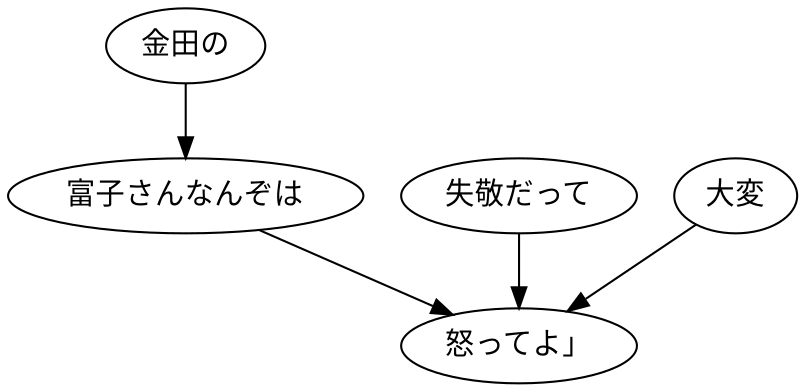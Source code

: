 digraph graph6951 {
	node0 [label="金田の"];
	node1 [label="富子さんなんぞは"];
	node2 [label="失敬だって"];
	node3 [label="大変"];
	node4 [label="怒ってよ」"];
	node0 -> node1;
	node1 -> node4;
	node2 -> node4;
	node3 -> node4;
}
